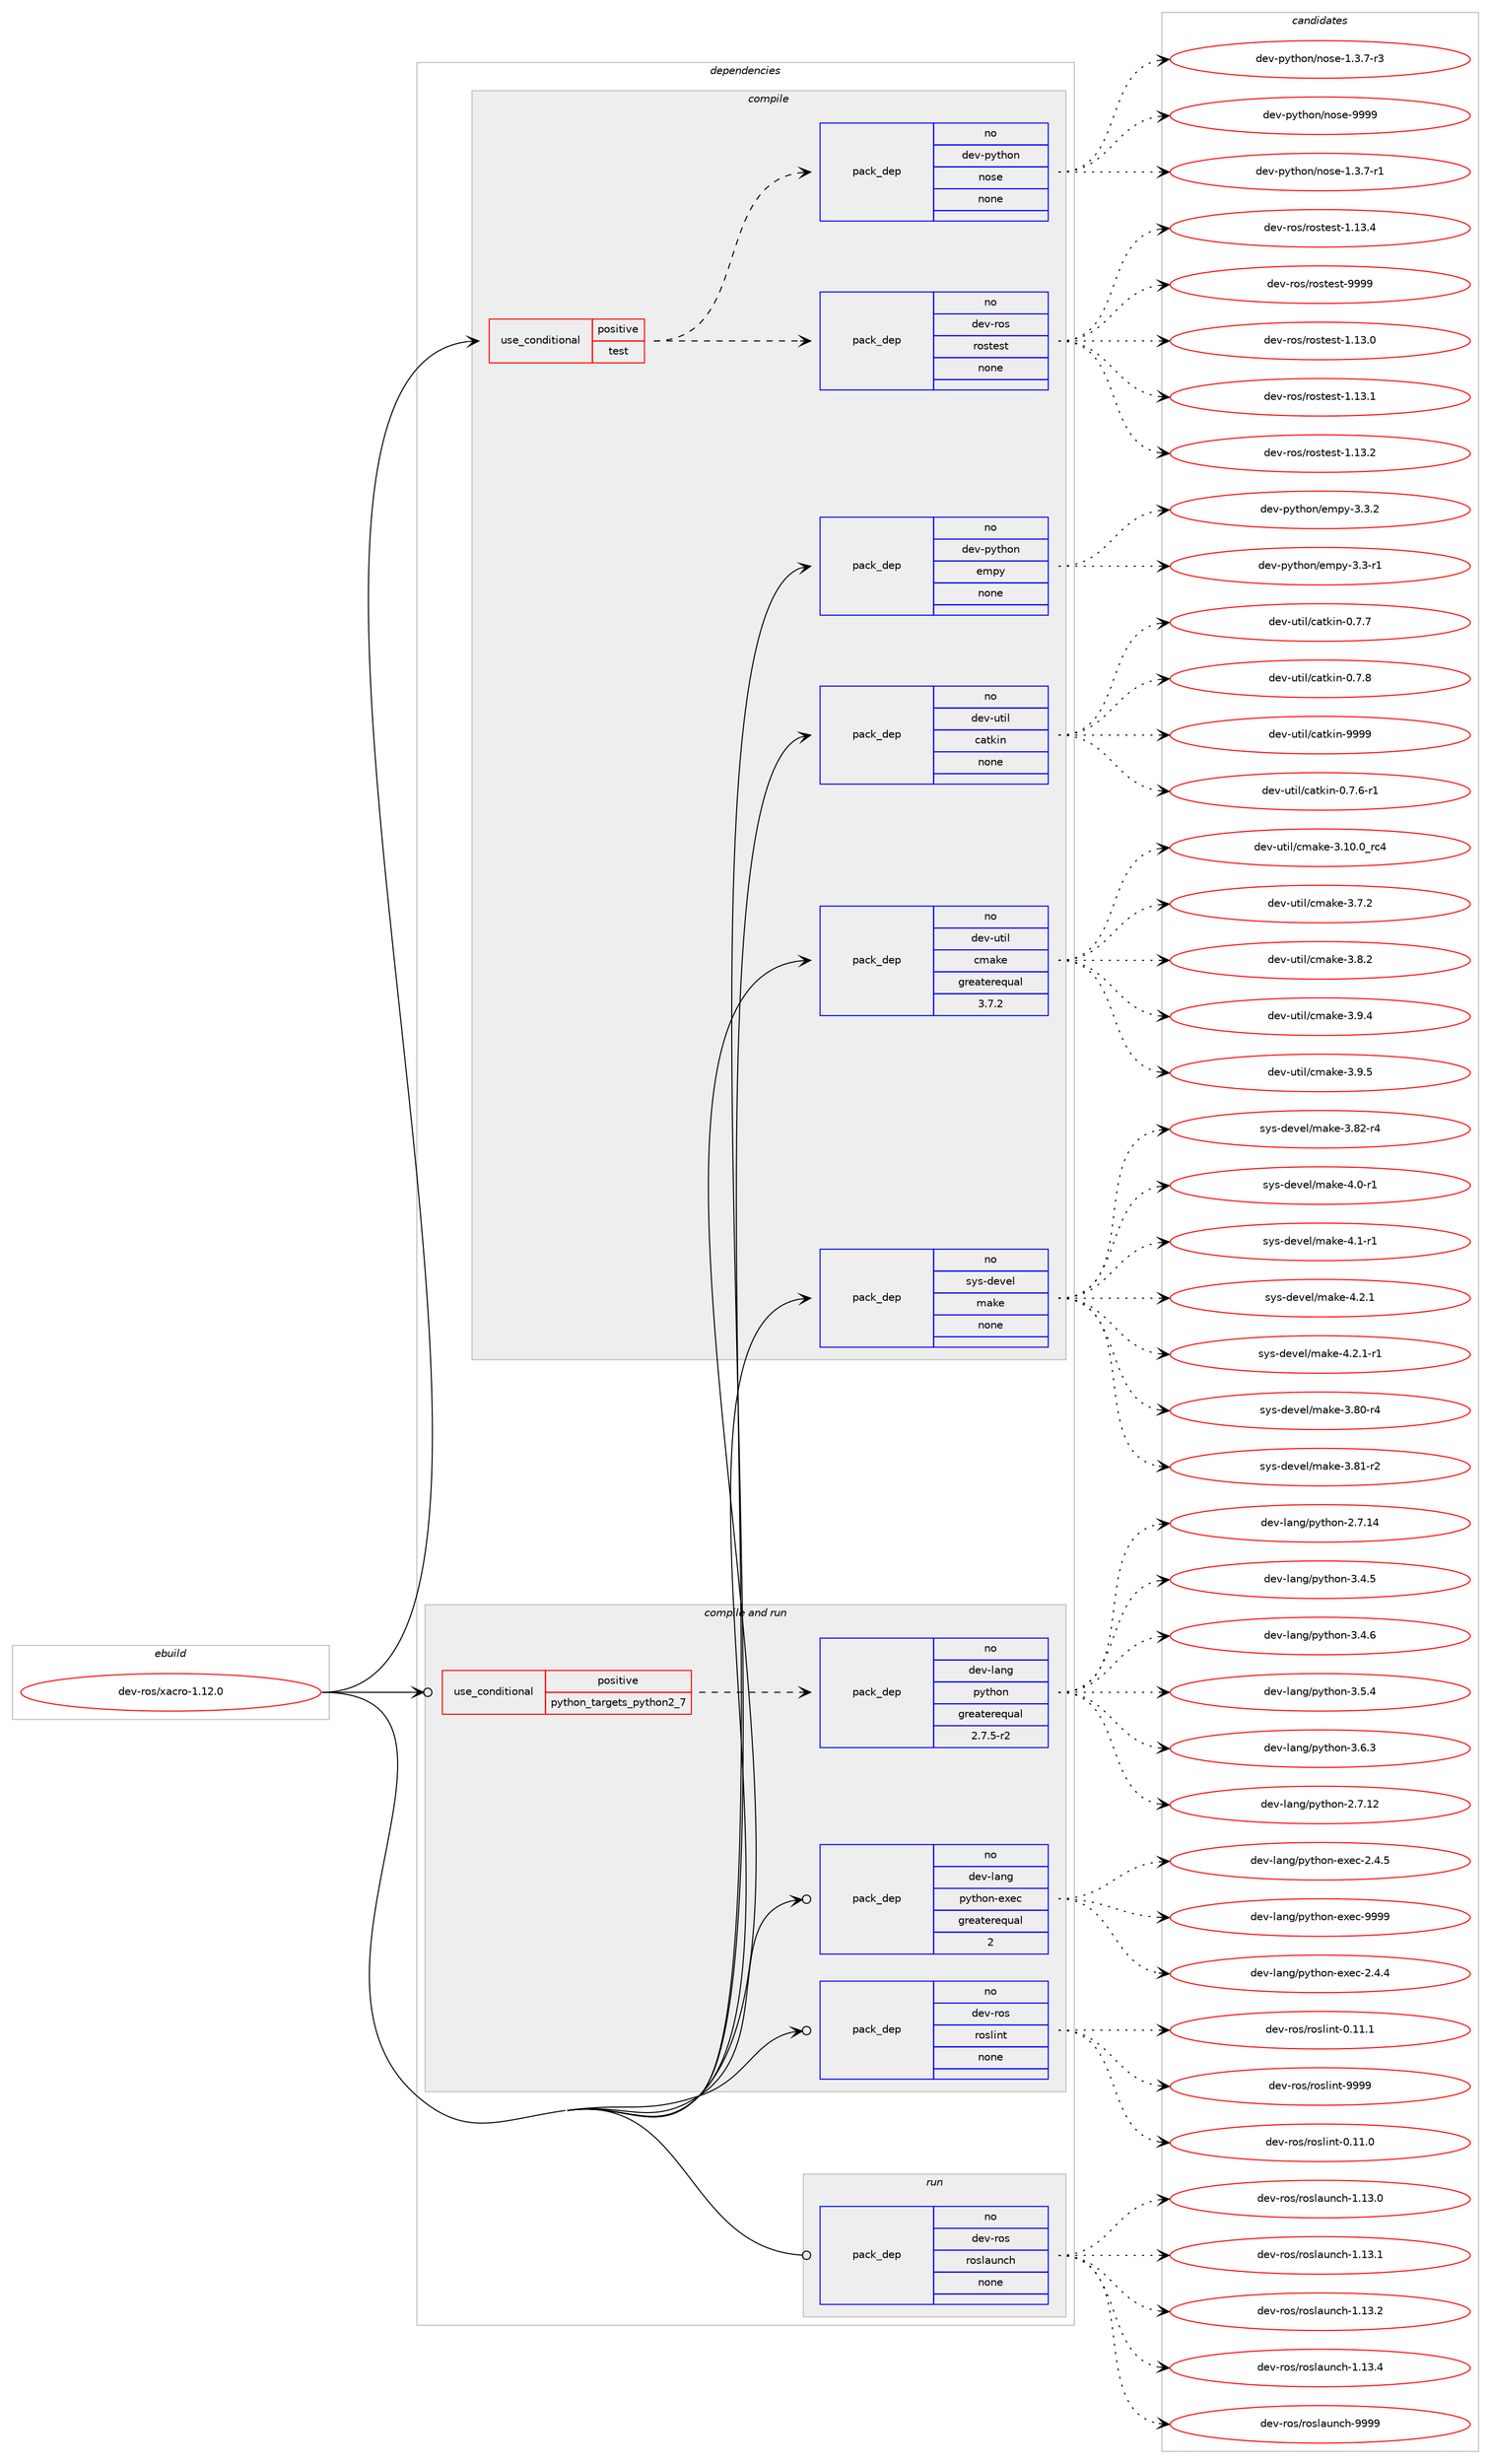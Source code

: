 digraph prolog {

# *************
# Graph options
# *************

newrank=true;
concentrate=true;
compound=true;
graph [rankdir=LR,fontname=Helvetica,fontsize=10,ranksep=1.5];#, ranksep=2.5, nodesep=0.2];
edge  [arrowhead=vee];
node  [fontname=Helvetica,fontsize=10];

# **********
# The ebuild
# **********

subgraph cluster_leftcol {
color=gray;
rank=same;
label=<<i>ebuild</i>>;
id [label="dev-ros/xacro-1.12.0", color=red, width=4, href="../dev-ros/xacro-1.12.0.svg"];
}

# ****************
# The dependencies
# ****************

subgraph cluster_midcol {
color=gray;
label=<<i>dependencies</i>>;
subgraph cluster_compile {
fillcolor="#eeeeee";
style=filled;
label=<<i>compile</i>>;
subgraph cond48198 {
dependency219774 [label=<<TABLE BORDER="0" CELLBORDER="1" CELLSPACING="0" CELLPADDING="4"><TR><TD ROWSPAN="3" CELLPADDING="10">use_conditional</TD></TR><TR><TD>positive</TD></TR><TR><TD>test</TD></TR></TABLE>>, shape=none, color=red];
subgraph pack167586 {
dependency219775 [label=<<TABLE BORDER="0" CELLBORDER="1" CELLSPACING="0" CELLPADDING="4" WIDTH="220"><TR><TD ROWSPAN="6" CELLPADDING="30">pack_dep</TD></TR><TR><TD WIDTH="110">no</TD></TR><TR><TD>dev-ros</TD></TR><TR><TD>rostest</TD></TR><TR><TD>none</TD></TR><TR><TD></TD></TR></TABLE>>, shape=none, color=blue];
}
dependency219774:e -> dependency219775:w [weight=20,style="dashed",arrowhead="vee"];
subgraph pack167587 {
dependency219776 [label=<<TABLE BORDER="0" CELLBORDER="1" CELLSPACING="0" CELLPADDING="4" WIDTH="220"><TR><TD ROWSPAN="6" CELLPADDING="30">pack_dep</TD></TR><TR><TD WIDTH="110">no</TD></TR><TR><TD>dev-python</TD></TR><TR><TD>nose</TD></TR><TR><TD>none</TD></TR><TR><TD></TD></TR></TABLE>>, shape=none, color=blue];
}
dependency219774:e -> dependency219776:w [weight=20,style="dashed",arrowhead="vee"];
}
id:e -> dependency219774:w [weight=20,style="solid",arrowhead="vee"];
subgraph pack167588 {
dependency219777 [label=<<TABLE BORDER="0" CELLBORDER="1" CELLSPACING="0" CELLPADDING="4" WIDTH="220"><TR><TD ROWSPAN="6" CELLPADDING="30">pack_dep</TD></TR><TR><TD WIDTH="110">no</TD></TR><TR><TD>dev-python</TD></TR><TR><TD>empy</TD></TR><TR><TD>none</TD></TR><TR><TD></TD></TR></TABLE>>, shape=none, color=blue];
}
id:e -> dependency219777:w [weight=20,style="solid",arrowhead="vee"];
subgraph pack167589 {
dependency219778 [label=<<TABLE BORDER="0" CELLBORDER="1" CELLSPACING="0" CELLPADDING="4" WIDTH="220"><TR><TD ROWSPAN="6" CELLPADDING="30">pack_dep</TD></TR><TR><TD WIDTH="110">no</TD></TR><TR><TD>dev-util</TD></TR><TR><TD>catkin</TD></TR><TR><TD>none</TD></TR><TR><TD></TD></TR></TABLE>>, shape=none, color=blue];
}
id:e -> dependency219778:w [weight=20,style="solid",arrowhead="vee"];
subgraph pack167590 {
dependency219779 [label=<<TABLE BORDER="0" CELLBORDER="1" CELLSPACING="0" CELLPADDING="4" WIDTH="220"><TR><TD ROWSPAN="6" CELLPADDING="30">pack_dep</TD></TR><TR><TD WIDTH="110">no</TD></TR><TR><TD>dev-util</TD></TR><TR><TD>cmake</TD></TR><TR><TD>greaterequal</TD></TR><TR><TD>3.7.2</TD></TR></TABLE>>, shape=none, color=blue];
}
id:e -> dependency219779:w [weight=20,style="solid",arrowhead="vee"];
subgraph pack167591 {
dependency219780 [label=<<TABLE BORDER="0" CELLBORDER="1" CELLSPACING="0" CELLPADDING="4" WIDTH="220"><TR><TD ROWSPAN="6" CELLPADDING="30">pack_dep</TD></TR><TR><TD WIDTH="110">no</TD></TR><TR><TD>sys-devel</TD></TR><TR><TD>make</TD></TR><TR><TD>none</TD></TR><TR><TD></TD></TR></TABLE>>, shape=none, color=blue];
}
id:e -> dependency219780:w [weight=20,style="solid",arrowhead="vee"];
}
subgraph cluster_compileandrun {
fillcolor="#eeeeee";
style=filled;
label=<<i>compile and run</i>>;
subgraph cond48199 {
dependency219781 [label=<<TABLE BORDER="0" CELLBORDER="1" CELLSPACING="0" CELLPADDING="4"><TR><TD ROWSPAN="3" CELLPADDING="10">use_conditional</TD></TR><TR><TD>positive</TD></TR><TR><TD>python_targets_python2_7</TD></TR></TABLE>>, shape=none, color=red];
subgraph pack167592 {
dependency219782 [label=<<TABLE BORDER="0" CELLBORDER="1" CELLSPACING="0" CELLPADDING="4" WIDTH="220"><TR><TD ROWSPAN="6" CELLPADDING="30">pack_dep</TD></TR><TR><TD WIDTH="110">no</TD></TR><TR><TD>dev-lang</TD></TR><TR><TD>python</TD></TR><TR><TD>greaterequal</TD></TR><TR><TD>2.7.5-r2</TD></TR></TABLE>>, shape=none, color=blue];
}
dependency219781:e -> dependency219782:w [weight=20,style="dashed",arrowhead="vee"];
}
id:e -> dependency219781:w [weight=20,style="solid",arrowhead="odotvee"];
subgraph pack167593 {
dependency219783 [label=<<TABLE BORDER="0" CELLBORDER="1" CELLSPACING="0" CELLPADDING="4" WIDTH="220"><TR><TD ROWSPAN="6" CELLPADDING="30">pack_dep</TD></TR><TR><TD WIDTH="110">no</TD></TR><TR><TD>dev-lang</TD></TR><TR><TD>python-exec</TD></TR><TR><TD>greaterequal</TD></TR><TR><TD>2</TD></TR></TABLE>>, shape=none, color=blue];
}
id:e -> dependency219783:w [weight=20,style="solid",arrowhead="odotvee"];
subgraph pack167594 {
dependency219784 [label=<<TABLE BORDER="0" CELLBORDER="1" CELLSPACING="0" CELLPADDING="4" WIDTH="220"><TR><TD ROWSPAN="6" CELLPADDING="30">pack_dep</TD></TR><TR><TD WIDTH="110">no</TD></TR><TR><TD>dev-ros</TD></TR><TR><TD>roslint</TD></TR><TR><TD>none</TD></TR><TR><TD></TD></TR></TABLE>>, shape=none, color=blue];
}
id:e -> dependency219784:w [weight=20,style="solid",arrowhead="odotvee"];
}
subgraph cluster_run {
fillcolor="#eeeeee";
style=filled;
label=<<i>run</i>>;
subgraph pack167595 {
dependency219785 [label=<<TABLE BORDER="0" CELLBORDER="1" CELLSPACING="0" CELLPADDING="4" WIDTH="220"><TR><TD ROWSPAN="6" CELLPADDING="30">pack_dep</TD></TR><TR><TD WIDTH="110">no</TD></TR><TR><TD>dev-ros</TD></TR><TR><TD>roslaunch</TD></TR><TR><TD>none</TD></TR><TR><TD></TD></TR></TABLE>>, shape=none, color=blue];
}
id:e -> dependency219785:w [weight=20,style="solid",arrowhead="odot"];
}
}

# **************
# The candidates
# **************

subgraph cluster_choices {
rank=same;
color=gray;
label=<<i>candidates</i>>;

subgraph choice167586 {
color=black;
nodesep=1;
choice100101118451141111154711411111511610111511645494649514648 [label="dev-ros/rostest-1.13.0", color=red, width=4,href="../dev-ros/rostest-1.13.0.svg"];
choice100101118451141111154711411111511610111511645494649514649 [label="dev-ros/rostest-1.13.1", color=red, width=4,href="../dev-ros/rostest-1.13.1.svg"];
choice100101118451141111154711411111511610111511645494649514650 [label="dev-ros/rostest-1.13.2", color=red, width=4,href="../dev-ros/rostest-1.13.2.svg"];
choice100101118451141111154711411111511610111511645494649514652 [label="dev-ros/rostest-1.13.4", color=red, width=4,href="../dev-ros/rostest-1.13.4.svg"];
choice10010111845114111115471141111151161011151164557575757 [label="dev-ros/rostest-9999", color=red, width=4,href="../dev-ros/rostest-9999.svg"];
dependency219775:e -> choice100101118451141111154711411111511610111511645494649514648:w [style=dotted,weight="100"];
dependency219775:e -> choice100101118451141111154711411111511610111511645494649514649:w [style=dotted,weight="100"];
dependency219775:e -> choice100101118451141111154711411111511610111511645494649514650:w [style=dotted,weight="100"];
dependency219775:e -> choice100101118451141111154711411111511610111511645494649514652:w [style=dotted,weight="100"];
dependency219775:e -> choice10010111845114111115471141111151161011151164557575757:w [style=dotted,weight="100"];
}
subgraph choice167587 {
color=black;
nodesep=1;
choice10010111845112121116104111110471101111151014549465146554511449 [label="dev-python/nose-1.3.7-r1", color=red, width=4,href="../dev-python/nose-1.3.7-r1.svg"];
choice10010111845112121116104111110471101111151014549465146554511451 [label="dev-python/nose-1.3.7-r3", color=red, width=4,href="../dev-python/nose-1.3.7-r3.svg"];
choice10010111845112121116104111110471101111151014557575757 [label="dev-python/nose-9999", color=red, width=4,href="../dev-python/nose-9999.svg"];
dependency219776:e -> choice10010111845112121116104111110471101111151014549465146554511449:w [style=dotted,weight="100"];
dependency219776:e -> choice10010111845112121116104111110471101111151014549465146554511451:w [style=dotted,weight="100"];
dependency219776:e -> choice10010111845112121116104111110471101111151014557575757:w [style=dotted,weight="100"];
}
subgraph choice167588 {
color=black;
nodesep=1;
choice1001011184511212111610411111047101109112121455146514511449 [label="dev-python/empy-3.3-r1", color=red, width=4,href="../dev-python/empy-3.3-r1.svg"];
choice1001011184511212111610411111047101109112121455146514650 [label="dev-python/empy-3.3.2", color=red, width=4,href="../dev-python/empy-3.3.2.svg"];
dependency219777:e -> choice1001011184511212111610411111047101109112121455146514511449:w [style=dotted,weight="100"];
dependency219777:e -> choice1001011184511212111610411111047101109112121455146514650:w [style=dotted,weight="100"];
}
subgraph choice167589 {
color=black;
nodesep=1;
choice100101118451171161051084799971161071051104548465546544511449 [label="dev-util/catkin-0.7.6-r1", color=red, width=4,href="../dev-util/catkin-0.7.6-r1.svg"];
choice10010111845117116105108479997116107105110454846554655 [label="dev-util/catkin-0.7.7", color=red, width=4,href="../dev-util/catkin-0.7.7.svg"];
choice10010111845117116105108479997116107105110454846554656 [label="dev-util/catkin-0.7.8", color=red, width=4,href="../dev-util/catkin-0.7.8.svg"];
choice100101118451171161051084799971161071051104557575757 [label="dev-util/catkin-9999", color=red, width=4,href="../dev-util/catkin-9999.svg"];
dependency219778:e -> choice100101118451171161051084799971161071051104548465546544511449:w [style=dotted,weight="100"];
dependency219778:e -> choice10010111845117116105108479997116107105110454846554655:w [style=dotted,weight="100"];
dependency219778:e -> choice10010111845117116105108479997116107105110454846554656:w [style=dotted,weight="100"];
dependency219778:e -> choice100101118451171161051084799971161071051104557575757:w [style=dotted,weight="100"];
}
subgraph choice167590 {
color=black;
nodesep=1;
choice1001011184511711610510847991099710710145514649484648951149952 [label="dev-util/cmake-3.10.0_rc4", color=red, width=4,href="../dev-util/cmake-3.10.0_rc4.svg"];
choice10010111845117116105108479910997107101455146554650 [label="dev-util/cmake-3.7.2", color=red, width=4,href="../dev-util/cmake-3.7.2.svg"];
choice10010111845117116105108479910997107101455146564650 [label="dev-util/cmake-3.8.2", color=red, width=4,href="../dev-util/cmake-3.8.2.svg"];
choice10010111845117116105108479910997107101455146574652 [label="dev-util/cmake-3.9.4", color=red, width=4,href="../dev-util/cmake-3.9.4.svg"];
choice10010111845117116105108479910997107101455146574653 [label="dev-util/cmake-3.9.5", color=red, width=4,href="../dev-util/cmake-3.9.5.svg"];
dependency219779:e -> choice1001011184511711610510847991099710710145514649484648951149952:w [style=dotted,weight="100"];
dependency219779:e -> choice10010111845117116105108479910997107101455146554650:w [style=dotted,weight="100"];
dependency219779:e -> choice10010111845117116105108479910997107101455146564650:w [style=dotted,weight="100"];
dependency219779:e -> choice10010111845117116105108479910997107101455146574652:w [style=dotted,weight="100"];
dependency219779:e -> choice10010111845117116105108479910997107101455146574653:w [style=dotted,weight="100"];
}
subgraph choice167591 {
color=black;
nodesep=1;
choice11512111545100101118101108471099710710145514656484511452 [label="sys-devel/make-3.80-r4", color=red, width=4,href="../sys-devel/make-3.80-r4.svg"];
choice11512111545100101118101108471099710710145514656494511450 [label="sys-devel/make-3.81-r2", color=red, width=4,href="../sys-devel/make-3.81-r2.svg"];
choice11512111545100101118101108471099710710145514656504511452 [label="sys-devel/make-3.82-r4", color=red, width=4,href="../sys-devel/make-3.82-r4.svg"];
choice115121115451001011181011084710997107101455246484511449 [label="sys-devel/make-4.0-r1", color=red, width=4,href="../sys-devel/make-4.0-r1.svg"];
choice115121115451001011181011084710997107101455246494511449 [label="sys-devel/make-4.1-r1", color=red, width=4,href="../sys-devel/make-4.1-r1.svg"];
choice115121115451001011181011084710997107101455246504649 [label="sys-devel/make-4.2.1", color=red, width=4,href="../sys-devel/make-4.2.1.svg"];
choice1151211154510010111810110847109971071014552465046494511449 [label="sys-devel/make-4.2.1-r1", color=red, width=4,href="../sys-devel/make-4.2.1-r1.svg"];
dependency219780:e -> choice11512111545100101118101108471099710710145514656484511452:w [style=dotted,weight="100"];
dependency219780:e -> choice11512111545100101118101108471099710710145514656494511450:w [style=dotted,weight="100"];
dependency219780:e -> choice11512111545100101118101108471099710710145514656504511452:w [style=dotted,weight="100"];
dependency219780:e -> choice115121115451001011181011084710997107101455246484511449:w [style=dotted,weight="100"];
dependency219780:e -> choice115121115451001011181011084710997107101455246494511449:w [style=dotted,weight="100"];
dependency219780:e -> choice115121115451001011181011084710997107101455246504649:w [style=dotted,weight="100"];
dependency219780:e -> choice1151211154510010111810110847109971071014552465046494511449:w [style=dotted,weight="100"];
}
subgraph choice167592 {
color=black;
nodesep=1;
choice10010111845108971101034711212111610411111045504655464950 [label="dev-lang/python-2.7.12", color=red, width=4,href="../dev-lang/python-2.7.12.svg"];
choice10010111845108971101034711212111610411111045504655464952 [label="dev-lang/python-2.7.14", color=red, width=4,href="../dev-lang/python-2.7.14.svg"];
choice100101118451089711010347112121116104111110455146524653 [label="dev-lang/python-3.4.5", color=red, width=4,href="../dev-lang/python-3.4.5.svg"];
choice100101118451089711010347112121116104111110455146524654 [label="dev-lang/python-3.4.6", color=red, width=4,href="../dev-lang/python-3.4.6.svg"];
choice100101118451089711010347112121116104111110455146534652 [label="dev-lang/python-3.5.4", color=red, width=4,href="../dev-lang/python-3.5.4.svg"];
choice100101118451089711010347112121116104111110455146544651 [label="dev-lang/python-3.6.3", color=red, width=4,href="../dev-lang/python-3.6.3.svg"];
dependency219782:e -> choice10010111845108971101034711212111610411111045504655464950:w [style=dotted,weight="100"];
dependency219782:e -> choice10010111845108971101034711212111610411111045504655464952:w [style=dotted,weight="100"];
dependency219782:e -> choice100101118451089711010347112121116104111110455146524653:w [style=dotted,weight="100"];
dependency219782:e -> choice100101118451089711010347112121116104111110455146524654:w [style=dotted,weight="100"];
dependency219782:e -> choice100101118451089711010347112121116104111110455146534652:w [style=dotted,weight="100"];
dependency219782:e -> choice100101118451089711010347112121116104111110455146544651:w [style=dotted,weight="100"];
}
subgraph choice167593 {
color=black;
nodesep=1;
choice1001011184510897110103471121211161041111104510112010199455046524652 [label="dev-lang/python-exec-2.4.4", color=red, width=4,href="../dev-lang/python-exec-2.4.4.svg"];
choice1001011184510897110103471121211161041111104510112010199455046524653 [label="dev-lang/python-exec-2.4.5", color=red, width=4,href="../dev-lang/python-exec-2.4.5.svg"];
choice10010111845108971101034711212111610411111045101120101994557575757 [label="dev-lang/python-exec-9999", color=red, width=4,href="../dev-lang/python-exec-9999.svg"];
dependency219783:e -> choice1001011184510897110103471121211161041111104510112010199455046524652:w [style=dotted,weight="100"];
dependency219783:e -> choice1001011184510897110103471121211161041111104510112010199455046524653:w [style=dotted,weight="100"];
dependency219783:e -> choice10010111845108971101034711212111610411111045101120101994557575757:w [style=dotted,weight="100"];
}
subgraph choice167594 {
color=black;
nodesep=1;
choice100101118451141111154711411111510810511011645484649494648 [label="dev-ros/roslint-0.11.0", color=red, width=4,href="../dev-ros/roslint-0.11.0.svg"];
choice100101118451141111154711411111510810511011645484649494649 [label="dev-ros/roslint-0.11.1", color=red, width=4,href="../dev-ros/roslint-0.11.1.svg"];
choice10010111845114111115471141111151081051101164557575757 [label="dev-ros/roslint-9999", color=red, width=4,href="../dev-ros/roslint-9999.svg"];
dependency219784:e -> choice100101118451141111154711411111510810511011645484649494648:w [style=dotted,weight="100"];
dependency219784:e -> choice100101118451141111154711411111510810511011645484649494649:w [style=dotted,weight="100"];
dependency219784:e -> choice10010111845114111115471141111151081051101164557575757:w [style=dotted,weight="100"];
}
subgraph choice167595 {
color=black;
nodesep=1;
choice1001011184511411111547114111115108971171109910445494649514648 [label="dev-ros/roslaunch-1.13.0", color=red, width=4,href="../dev-ros/roslaunch-1.13.0.svg"];
choice1001011184511411111547114111115108971171109910445494649514649 [label="dev-ros/roslaunch-1.13.1", color=red, width=4,href="../dev-ros/roslaunch-1.13.1.svg"];
choice1001011184511411111547114111115108971171109910445494649514650 [label="dev-ros/roslaunch-1.13.2", color=red, width=4,href="../dev-ros/roslaunch-1.13.2.svg"];
choice1001011184511411111547114111115108971171109910445494649514652 [label="dev-ros/roslaunch-1.13.4", color=red, width=4,href="../dev-ros/roslaunch-1.13.4.svg"];
choice100101118451141111154711411111510897117110991044557575757 [label="dev-ros/roslaunch-9999", color=red, width=4,href="../dev-ros/roslaunch-9999.svg"];
dependency219785:e -> choice1001011184511411111547114111115108971171109910445494649514648:w [style=dotted,weight="100"];
dependency219785:e -> choice1001011184511411111547114111115108971171109910445494649514649:w [style=dotted,weight="100"];
dependency219785:e -> choice1001011184511411111547114111115108971171109910445494649514650:w [style=dotted,weight="100"];
dependency219785:e -> choice1001011184511411111547114111115108971171109910445494649514652:w [style=dotted,weight="100"];
dependency219785:e -> choice100101118451141111154711411111510897117110991044557575757:w [style=dotted,weight="100"];
}
}

}

